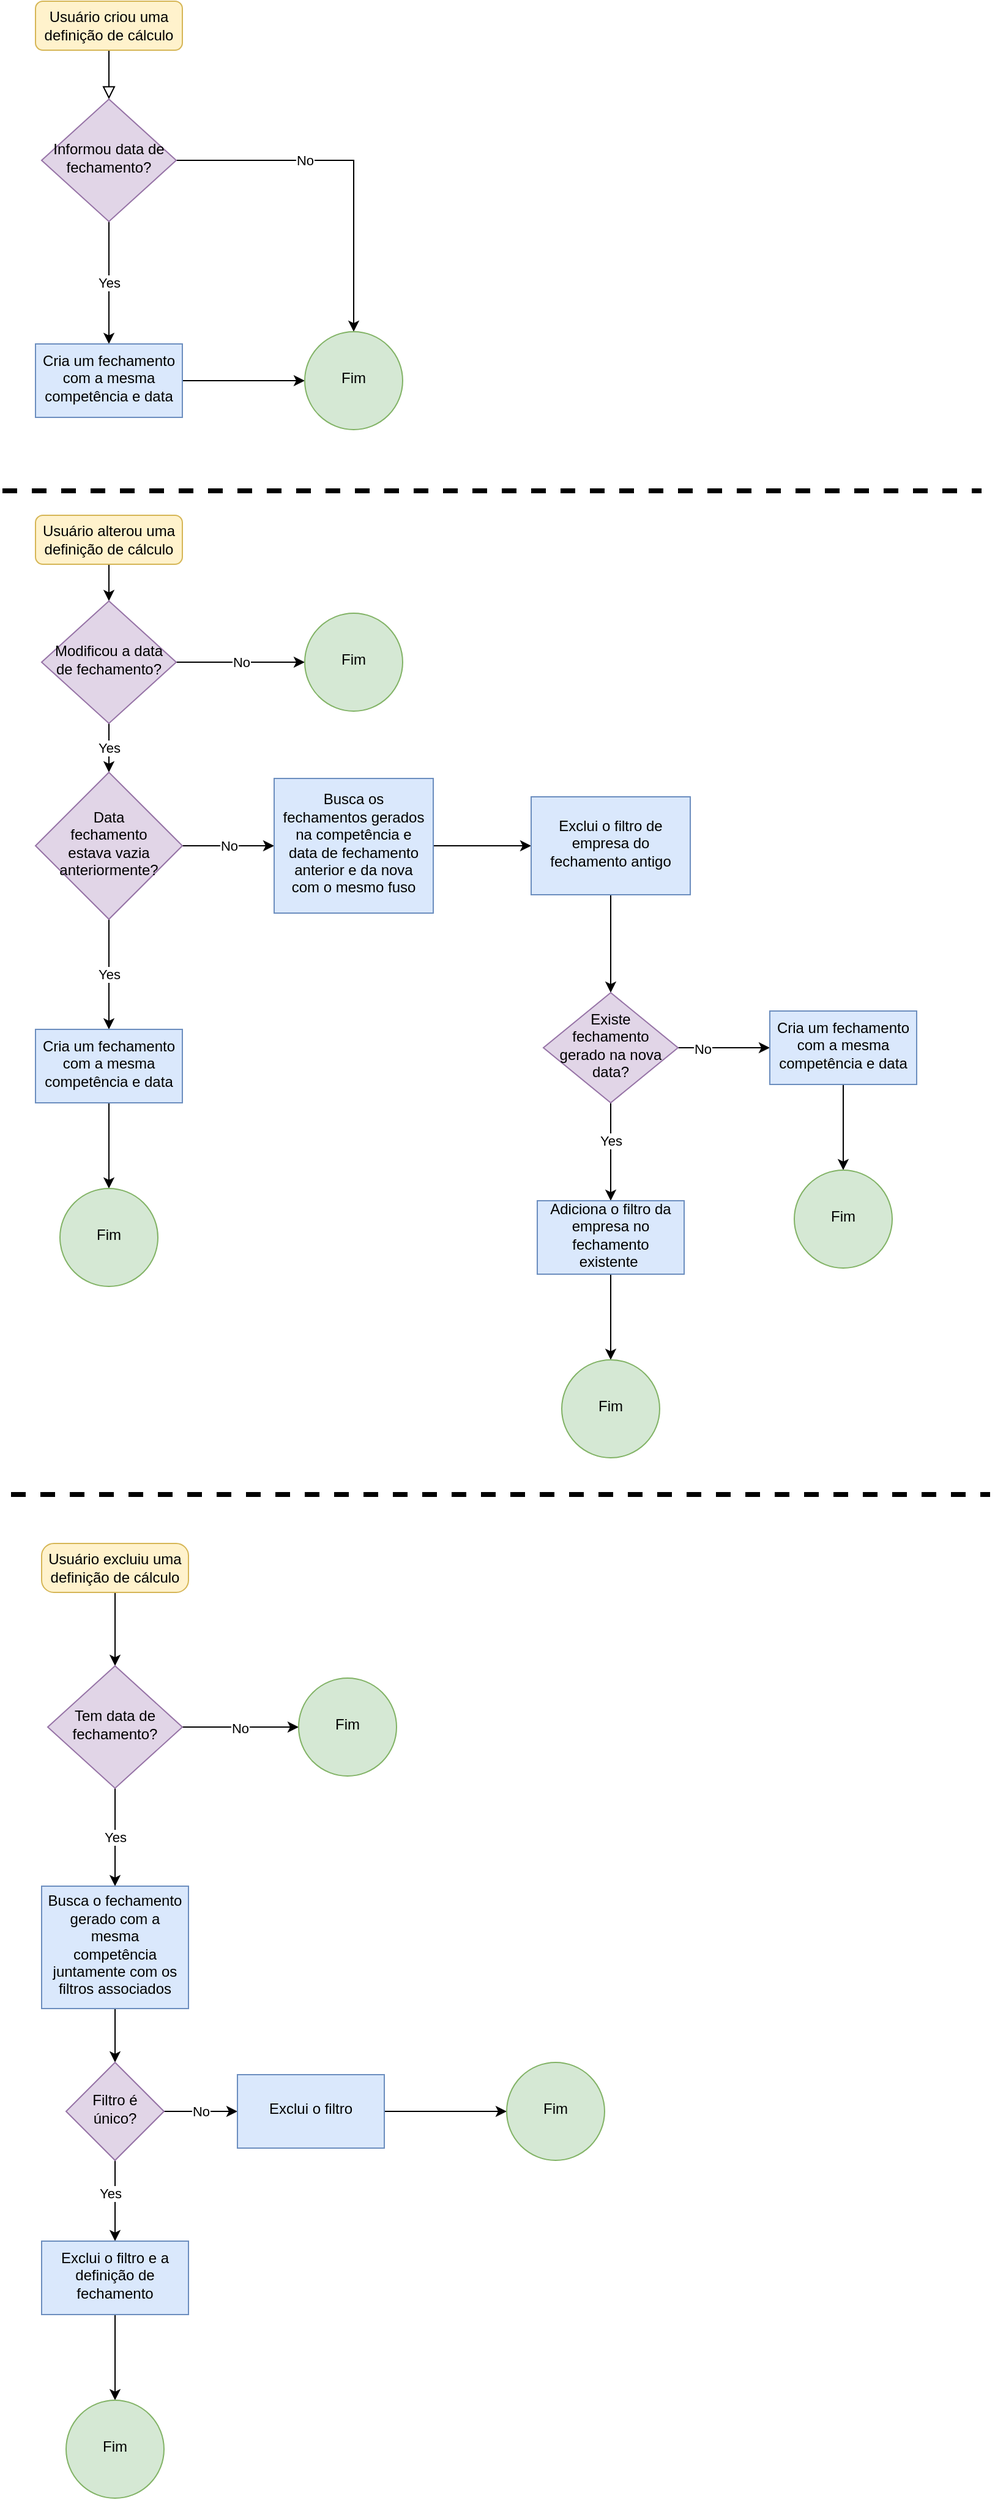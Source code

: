 <mxfile version="24.7.16">
  <diagram id="C5RBs43oDa-KdzZeNtuy" name="Page-1">
    <mxGraphModel dx="1728" dy="943" grid="1" gridSize="10" guides="1" tooltips="1" connect="1" arrows="1" fold="1" page="1" pageScale="1" pageWidth="827" pageHeight="1169" math="0" shadow="0">
      <root>
        <mxCell id="WIyWlLk6GJQsqaUBKTNV-0" />
        <mxCell id="WIyWlLk6GJQsqaUBKTNV-1" parent="WIyWlLk6GJQsqaUBKTNV-0" />
        <mxCell id="WIyWlLk6GJQsqaUBKTNV-2" value="" style="rounded=0;html=1;jettySize=auto;orthogonalLoop=1;fontSize=11;endArrow=block;endFill=0;endSize=8;strokeWidth=1;shadow=0;labelBackgroundColor=none;edgeStyle=orthogonalEdgeStyle;" parent="WIyWlLk6GJQsqaUBKTNV-1" source="WIyWlLk6GJQsqaUBKTNV-3" target="WIyWlLk6GJQsqaUBKTNV-6" edge="1">
          <mxGeometry relative="1" as="geometry" />
        </mxCell>
        <mxCell id="WIyWlLk6GJQsqaUBKTNV-3" value="Usuário criou uma definição de cálculo" style="rounded=1;whiteSpace=wrap;html=1;fontSize=12;glass=0;strokeWidth=1;shadow=0;fillColor=#fff2cc;strokeColor=#d6b656;" parent="WIyWlLk6GJQsqaUBKTNV-1" vertex="1">
          <mxGeometry x="40" y="20" width="120" height="40" as="geometry" />
        </mxCell>
        <mxCell id="56sOd9BN59ItgG_NC_10-18" value="Yes" style="edgeStyle=orthogonalEdgeStyle;rounded=0;orthogonalLoop=1;jettySize=auto;html=1;" edge="1" parent="WIyWlLk6GJQsqaUBKTNV-1" source="WIyWlLk6GJQsqaUBKTNV-6" target="56sOd9BN59ItgG_NC_10-17">
          <mxGeometry relative="1" as="geometry" />
        </mxCell>
        <mxCell id="56sOd9BN59ItgG_NC_10-22" value="" style="edgeStyle=orthogonalEdgeStyle;rounded=0;orthogonalLoop=1;jettySize=auto;html=1;" edge="1" parent="WIyWlLk6GJQsqaUBKTNV-1" source="WIyWlLk6GJQsqaUBKTNV-6" target="56sOd9BN59ItgG_NC_10-21">
          <mxGeometry relative="1" as="geometry" />
        </mxCell>
        <mxCell id="56sOd9BN59ItgG_NC_10-25" value="No" style="edgeLabel;html=1;align=center;verticalAlign=middle;resizable=0;points=[];" vertex="1" connectable="0" parent="56sOd9BN59ItgG_NC_10-22">
          <mxGeometry x="-0.263" relative="1" as="geometry">
            <mxPoint as="offset" />
          </mxGeometry>
        </mxCell>
        <mxCell id="WIyWlLk6GJQsqaUBKTNV-6" value="Informou data de fechamento?" style="rhombus;whiteSpace=wrap;html=1;shadow=0;fontFamily=Helvetica;fontSize=12;align=center;strokeWidth=1;spacing=6;spacingTop=-4;fillColor=#e1d5e7;strokeColor=#9673a6;" parent="WIyWlLk6GJQsqaUBKTNV-1" vertex="1">
          <mxGeometry x="45" y="100" width="110" height="100" as="geometry" />
        </mxCell>
        <mxCell id="56sOd9BN59ItgG_NC_10-7" style="edgeStyle=orthogonalEdgeStyle;rounded=0;orthogonalLoop=1;jettySize=auto;html=1;" edge="1" parent="WIyWlLk6GJQsqaUBKTNV-1" source="56sOd9BN59ItgG_NC_10-4" target="56sOd9BN59ItgG_NC_10-5">
          <mxGeometry relative="1" as="geometry" />
        </mxCell>
        <mxCell id="56sOd9BN59ItgG_NC_10-4" value="Usuário alterou uma definição de cálculo" style="rounded=1;whiteSpace=wrap;html=1;fontSize=12;glass=0;strokeWidth=1;shadow=0;fillColor=#fff2cc;strokeColor=#d6b656;" vertex="1" parent="WIyWlLk6GJQsqaUBKTNV-1">
          <mxGeometry x="40" y="440" width="120" height="40" as="geometry" />
        </mxCell>
        <mxCell id="56sOd9BN59ItgG_NC_10-9" value="No" style="edgeStyle=orthogonalEdgeStyle;rounded=0;orthogonalLoop=1;jettySize=auto;html=1;" edge="1" parent="WIyWlLk6GJQsqaUBKTNV-1" source="56sOd9BN59ItgG_NC_10-5" target="56sOd9BN59ItgG_NC_10-8">
          <mxGeometry relative="1" as="geometry" />
        </mxCell>
        <mxCell id="56sOd9BN59ItgG_NC_10-11" value="Yes" style="edgeStyle=orthogonalEdgeStyle;rounded=0;orthogonalLoop=1;jettySize=auto;html=1;" edge="1" parent="WIyWlLk6GJQsqaUBKTNV-1" source="56sOd9BN59ItgG_NC_10-5" target="56sOd9BN59ItgG_NC_10-10">
          <mxGeometry relative="1" as="geometry" />
        </mxCell>
        <mxCell id="56sOd9BN59ItgG_NC_10-5" value="Modificou a data de fechamento?" style="rhombus;whiteSpace=wrap;html=1;shadow=0;fontFamily=Helvetica;fontSize=12;align=center;strokeWidth=1;spacing=6;spacingTop=-4;fillColor=#e1d5e7;strokeColor=#9673a6;" vertex="1" parent="WIyWlLk6GJQsqaUBKTNV-1">
          <mxGeometry x="45" y="510" width="110" height="100" as="geometry" />
        </mxCell>
        <mxCell id="56sOd9BN59ItgG_NC_10-8" value="Fim" style="ellipse;whiteSpace=wrap;html=1;shadow=0;strokeWidth=1;spacing=6;spacingTop=-4;fillColor=#d5e8d4;strokeColor=#82b366;" vertex="1" parent="WIyWlLk6GJQsqaUBKTNV-1">
          <mxGeometry x="260" y="520" width="80" height="80" as="geometry" />
        </mxCell>
        <mxCell id="56sOd9BN59ItgG_NC_10-15" value="No" style="edgeStyle=orthogonalEdgeStyle;rounded=0;orthogonalLoop=1;jettySize=auto;html=1;" edge="1" parent="WIyWlLk6GJQsqaUBKTNV-1" source="56sOd9BN59ItgG_NC_10-10" target="56sOd9BN59ItgG_NC_10-14">
          <mxGeometry x="0.013" relative="1" as="geometry">
            <mxPoint as="offset" />
          </mxGeometry>
        </mxCell>
        <mxCell id="56sOd9BN59ItgG_NC_10-30" value="Yes" style="edgeStyle=orthogonalEdgeStyle;rounded=0;orthogonalLoop=1;jettySize=auto;html=1;" edge="1" parent="WIyWlLk6GJQsqaUBKTNV-1" source="56sOd9BN59ItgG_NC_10-10" target="56sOd9BN59ItgG_NC_10-29">
          <mxGeometry relative="1" as="geometry" />
        </mxCell>
        <mxCell id="56sOd9BN59ItgG_NC_10-10" value="Data&lt;div&gt;fechamento&lt;/div&gt;&lt;div&gt;estava vazia anteriormente?&lt;/div&gt;" style="rhombus;whiteSpace=wrap;html=1;shadow=0;fontFamily=Helvetica;fontSize=12;align=center;strokeWidth=1;spacing=6;spacingTop=-4;fillColor=#e1d5e7;strokeColor=#9673a6;" vertex="1" parent="WIyWlLk6GJQsqaUBKTNV-1">
          <mxGeometry x="40" y="650" width="120" height="120" as="geometry" />
        </mxCell>
        <mxCell id="56sOd9BN59ItgG_NC_10-35" value="" style="edgeStyle=orthogonalEdgeStyle;rounded=0;orthogonalLoop=1;jettySize=auto;html=1;" edge="1" parent="WIyWlLk6GJQsqaUBKTNV-1" source="56sOd9BN59ItgG_NC_10-14" target="56sOd9BN59ItgG_NC_10-34">
          <mxGeometry relative="1" as="geometry" />
        </mxCell>
        <mxCell id="56sOd9BN59ItgG_NC_10-14" value="Busca os fechamentos gerados&lt;div&gt;na competência e data de fechamento anterior e da nova&lt;/div&gt;&lt;div&gt;com o mesmo fuso&lt;/div&gt;" style="whiteSpace=wrap;html=1;shadow=0;strokeWidth=1;spacing=6;spacingTop=-4;fillColor=#dae8fc;strokeColor=#6c8ebf;" vertex="1" parent="WIyWlLk6GJQsqaUBKTNV-1">
          <mxGeometry x="235" y="655" width="130" height="110" as="geometry" />
        </mxCell>
        <mxCell id="56sOd9BN59ItgG_NC_10-24" style="edgeStyle=orthogonalEdgeStyle;rounded=0;orthogonalLoop=1;jettySize=auto;html=1;" edge="1" parent="WIyWlLk6GJQsqaUBKTNV-1" source="56sOd9BN59ItgG_NC_10-17" target="56sOd9BN59ItgG_NC_10-21">
          <mxGeometry relative="1" as="geometry" />
        </mxCell>
        <mxCell id="56sOd9BN59ItgG_NC_10-17" value="Cria um fechamento com a mesma competência e data" style="whiteSpace=wrap;html=1;shadow=0;strokeWidth=1;spacing=6;spacingTop=-4;fillColor=#dae8fc;strokeColor=#6c8ebf;" vertex="1" parent="WIyWlLk6GJQsqaUBKTNV-1">
          <mxGeometry x="40" y="300" width="120" height="60" as="geometry" />
        </mxCell>
        <mxCell id="56sOd9BN59ItgG_NC_10-21" value="Fim" style="ellipse;whiteSpace=wrap;html=1;shadow=0;strokeWidth=1;spacing=6;spacingTop=-4;fillColor=#d5e8d4;strokeColor=#82b366;" vertex="1" parent="WIyWlLk6GJQsqaUBKTNV-1">
          <mxGeometry x="260" y="290" width="80" height="80" as="geometry" />
        </mxCell>
        <mxCell id="56sOd9BN59ItgG_NC_10-33" value="" style="edgeStyle=orthogonalEdgeStyle;rounded=0;orthogonalLoop=1;jettySize=auto;html=1;" edge="1" parent="WIyWlLk6GJQsqaUBKTNV-1" source="56sOd9BN59ItgG_NC_10-29" target="56sOd9BN59ItgG_NC_10-32">
          <mxGeometry relative="1" as="geometry" />
        </mxCell>
        <mxCell id="56sOd9BN59ItgG_NC_10-29" value="Cria um fechamento com a mesma competência e data" style="whiteSpace=wrap;html=1;shadow=0;strokeWidth=1;spacing=6;spacingTop=-4;fillColor=#dae8fc;strokeColor=#6c8ebf;" vertex="1" parent="WIyWlLk6GJQsqaUBKTNV-1">
          <mxGeometry x="40" y="860" width="120" height="60" as="geometry" />
        </mxCell>
        <mxCell id="56sOd9BN59ItgG_NC_10-32" value="Fim" style="ellipse;whiteSpace=wrap;html=1;shadow=0;strokeWidth=1;spacing=6;spacingTop=-4;fillColor=#d5e8d4;strokeColor=#82b366;" vertex="1" parent="WIyWlLk6GJQsqaUBKTNV-1">
          <mxGeometry x="60" y="990" width="80" height="80" as="geometry" />
        </mxCell>
        <mxCell id="56sOd9BN59ItgG_NC_10-37" value="" style="edgeStyle=orthogonalEdgeStyle;rounded=0;orthogonalLoop=1;jettySize=auto;html=1;" edge="1" parent="WIyWlLk6GJQsqaUBKTNV-1" source="56sOd9BN59ItgG_NC_10-34" target="56sOd9BN59ItgG_NC_10-36">
          <mxGeometry relative="1" as="geometry" />
        </mxCell>
        <mxCell id="56sOd9BN59ItgG_NC_10-34" value="Exclui o filtro de empresa do fechamento antigo" style="whiteSpace=wrap;html=1;shadow=0;strokeWidth=1;spacing=6;spacingTop=-4;fillColor=#dae8fc;strokeColor=#6c8ebf;" vertex="1" parent="WIyWlLk6GJQsqaUBKTNV-1">
          <mxGeometry x="445" y="670" width="130" height="80" as="geometry" />
        </mxCell>
        <mxCell id="56sOd9BN59ItgG_NC_10-39" value="" style="edgeStyle=orthogonalEdgeStyle;rounded=0;orthogonalLoop=1;jettySize=auto;html=1;" edge="1" parent="WIyWlLk6GJQsqaUBKTNV-1" source="56sOd9BN59ItgG_NC_10-36" target="56sOd9BN59ItgG_NC_10-38">
          <mxGeometry relative="1" as="geometry" />
        </mxCell>
        <mxCell id="56sOd9BN59ItgG_NC_10-40" value="Yes" style="edgeLabel;html=1;align=center;verticalAlign=middle;resizable=0;points=[];" vertex="1" connectable="0" parent="56sOd9BN59ItgG_NC_10-39">
          <mxGeometry x="-0.225" relative="1" as="geometry">
            <mxPoint as="offset" />
          </mxGeometry>
        </mxCell>
        <mxCell id="56sOd9BN59ItgG_NC_10-46" value="" style="edgeStyle=orthogonalEdgeStyle;rounded=0;orthogonalLoop=1;jettySize=auto;html=1;" edge="1" parent="WIyWlLk6GJQsqaUBKTNV-1" source="56sOd9BN59ItgG_NC_10-36" target="56sOd9BN59ItgG_NC_10-45">
          <mxGeometry relative="1" as="geometry" />
        </mxCell>
        <mxCell id="56sOd9BN59ItgG_NC_10-47" value="No" style="edgeLabel;html=1;align=center;verticalAlign=middle;resizable=0;points=[];" vertex="1" connectable="0" parent="56sOd9BN59ItgG_NC_10-46">
          <mxGeometry x="-0.467" y="-1" relative="1" as="geometry">
            <mxPoint as="offset" />
          </mxGeometry>
        </mxCell>
        <mxCell id="56sOd9BN59ItgG_NC_10-36" value="Existe&lt;div&gt;fechamento gerado na nova data?&lt;/div&gt;" style="rhombus;whiteSpace=wrap;html=1;shadow=0;strokeWidth=1;spacing=6;spacingTop=-4;fillColor=#e1d5e7;strokeColor=#9673a6;" vertex="1" parent="WIyWlLk6GJQsqaUBKTNV-1">
          <mxGeometry x="455" y="830" width="110" height="90" as="geometry" />
        </mxCell>
        <mxCell id="56sOd9BN59ItgG_NC_10-44" value="" style="edgeStyle=orthogonalEdgeStyle;rounded=0;orthogonalLoop=1;jettySize=auto;html=1;" edge="1" parent="WIyWlLk6GJQsqaUBKTNV-1" source="56sOd9BN59ItgG_NC_10-38" target="56sOd9BN59ItgG_NC_10-43">
          <mxGeometry relative="1" as="geometry" />
        </mxCell>
        <mxCell id="56sOd9BN59ItgG_NC_10-38" value="Adiciona o filtro da empresa no fechamento existente&amp;nbsp;" style="whiteSpace=wrap;html=1;shadow=0;strokeWidth=1;spacing=6;spacingTop=-4;fillColor=#dae8fc;strokeColor=#6c8ebf;" vertex="1" parent="WIyWlLk6GJQsqaUBKTNV-1">
          <mxGeometry x="450" y="1000" width="120" height="60" as="geometry" />
        </mxCell>
        <mxCell id="56sOd9BN59ItgG_NC_10-43" value="Fim" style="ellipse;whiteSpace=wrap;html=1;shadow=0;strokeWidth=1;spacing=6;spacingTop=-4;fillColor=#d5e8d4;strokeColor=#82b366;" vertex="1" parent="WIyWlLk6GJQsqaUBKTNV-1">
          <mxGeometry x="470" y="1130" width="80" height="80" as="geometry" />
        </mxCell>
        <mxCell id="56sOd9BN59ItgG_NC_10-49" value="" style="edgeStyle=orthogonalEdgeStyle;rounded=0;orthogonalLoop=1;jettySize=auto;html=1;" edge="1" parent="WIyWlLk6GJQsqaUBKTNV-1" source="56sOd9BN59ItgG_NC_10-45" target="56sOd9BN59ItgG_NC_10-48">
          <mxGeometry relative="1" as="geometry" />
        </mxCell>
        <mxCell id="56sOd9BN59ItgG_NC_10-45" value="Cria um fechamento com a mesma competência e data" style="whiteSpace=wrap;html=1;shadow=0;strokeWidth=1;spacing=6;spacingTop=-4;fillColor=#dae8fc;strokeColor=#6c8ebf;" vertex="1" parent="WIyWlLk6GJQsqaUBKTNV-1">
          <mxGeometry x="640" y="845" width="120" height="60" as="geometry" />
        </mxCell>
        <mxCell id="56sOd9BN59ItgG_NC_10-48" value="Fim" style="ellipse;whiteSpace=wrap;html=1;shadow=0;strokeWidth=1;spacing=6;spacingTop=-4;fillColor=#d5e8d4;strokeColor=#82b366;" vertex="1" parent="WIyWlLk6GJQsqaUBKTNV-1">
          <mxGeometry x="660" y="975" width="80" height="80" as="geometry" />
        </mxCell>
        <mxCell id="56sOd9BN59ItgG_NC_10-60" style="edgeStyle=orthogonalEdgeStyle;rounded=0;orthogonalLoop=1;jettySize=auto;html=1;entryX=0.5;entryY=0;entryDx=0;entryDy=0;" edge="1" parent="WIyWlLk6GJQsqaUBKTNV-1" source="56sOd9BN59ItgG_NC_10-50" target="56sOd9BN59ItgG_NC_10-59">
          <mxGeometry relative="1" as="geometry" />
        </mxCell>
        <mxCell id="56sOd9BN59ItgG_NC_10-50" value="Usuário excluiu uma definição de cálculo" style="rounded=1;whiteSpace=wrap;html=1;fontSize=12;glass=0;strokeWidth=1;shadow=0;arcSize=25;fillColor=#fff2cc;strokeColor=#d6b656;" vertex="1" parent="WIyWlLk6GJQsqaUBKTNV-1">
          <mxGeometry x="45" y="1280" width="120" height="40" as="geometry" />
        </mxCell>
        <mxCell id="56sOd9BN59ItgG_NC_10-62" value="" style="edgeStyle=orthogonalEdgeStyle;rounded=0;orthogonalLoop=1;jettySize=auto;html=1;" edge="1" parent="WIyWlLk6GJQsqaUBKTNV-1" source="56sOd9BN59ItgG_NC_10-59" target="56sOd9BN59ItgG_NC_10-61">
          <mxGeometry relative="1" as="geometry" />
        </mxCell>
        <mxCell id="56sOd9BN59ItgG_NC_10-63" value="No" style="edgeLabel;html=1;align=center;verticalAlign=middle;resizable=0;points=[];" vertex="1" connectable="0" parent="56sOd9BN59ItgG_NC_10-62">
          <mxGeometry x="-0.011" y="-1" relative="1" as="geometry">
            <mxPoint as="offset" />
          </mxGeometry>
        </mxCell>
        <mxCell id="56sOd9BN59ItgG_NC_10-65" value="Yes" style="edgeStyle=orthogonalEdgeStyle;rounded=0;orthogonalLoop=1;jettySize=auto;html=1;" edge="1" parent="WIyWlLk6GJQsqaUBKTNV-1" source="56sOd9BN59ItgG_NC_10-59" target="56sOd9BN59ItgG_NC_10-64">
          <mxGeometry relative="1" as="geometry" />
        </mxCell>
        <mxCell id="56sOd9BN59ItgG_NC_10-59" value="Tem data de fechamento?" style="rhombus;whiteSpace=wrap;html=1;shadow=0;fontFamily=Helvetica;fontSize=12;align=center;strokeWidth=1;spacing=6;spacingTop=-4;fillColor=#e1d5e7;strokeColor=#9673a6;" vertex="1" parent="WIyWlLk6GJQsqaUBKTNV-1">
          <mxGeometry x="50" y="1380" width="110" height="100" as="geometry" />
        </mxCell>
        <mxCell id="56sOd9BN59ItgG_NC_10-61" value="Fim" style="ellipse;whiteSpace=wrap;html=1;shadow=0;strokeWidth=1;spacing=6;spacingTop=-4;fillColor=#d5e8d4;strokeColor=#82b366;" vertex="1" parent="WIyWlLk6GJQsqaUBKTNV-1">
          <mxGeometry x="255" y="1390" width="80" height="80" as="geometry" />
        </mxCell>
        <mxCell id="56sOd9BN59ItgG_NC_10-67" value="" style="edgeStyle=orthogonalEdgeStyle;rounded=0;orthogonalLoop=1;jettySize=auto;html=1;" edge="1" parent="WIyWlLk6GJQsqaUBKTNV-1" source="56sOd9BN59ItgG_NC_10-64" target="56sOd9BN59ItgG_NC_10-66">
          <mxGeometry relative="1" as="geometry" />
        </mxCell>
        <mxCell id="56sOd9BN59ItgG_NC_10-64" value="Busca o fechamento gerado com a mesma competência juntamente com os filtros associados" style="whiteSpace=wrap;html=1;shadow=0;strokeWidth=1;spacing=6;spacingTop=-4;fillColor=#dae8fc;strokeColor=#6c8ebf;" vertex="1" parent="WIyWlLk6GJQsqaUBKTNV-1">
          <mxGeometry x="45" y="1560" width="120" height="100" as="geometry" />
        </mxCell>
        <mxCell id="56sOd9BN59ItgG_NC_10-69" value="No" style="edgeStyle=orthogonalEdgeStyle;rounded=0;orthogonalLoop=1;jettySize=auto;html=1;" edge="1" parent="WIyWlLk6GJQsqaUBKTNV-1" source="56sOd9BN59ItgG_NC_10-66" target="56sOd9BN59ItgG_NC_10-68">
          <mxGeometry relative="1" as="geometry" />
        </mxCell>
        <mxCell id="56sOd9BN59ItgG_NC_10-73" value="" style="edgeStyle=orthogonalEdgeStyle;rounded=0;orthogonalLoop=1;jettySize=auto;html=1;" edge="1" parent="WIyWlLk6GJQsqaUBKTNV-1" source="56sOd9BN59ItgG_NC_10-66" target="56sOd9BN59ItgG_NC_10-72">
          <mxGeometry relative="1" as="geometry" />
        </mxCell>
        <mxCell id="56sOd9BN59ItgG_NC_10-76" value="Yes" style="edgeLabel;html=1;align=center;verticalAlign=middle;resizable=0;points=[];" vertex="1" connectable="0" parent="56sOd9BN59ItgG_NC_10-73">
          <mxGeometry x="-0.2" y="-4" relative="1" as="geometry">
            <mxPoint as="offset" />
          </mxGeometry>
        </mxCell>
        <mxCell id="56sOd9BN59ItgG_NC_10-66" value="Filtro é único?" style="rhombus;whiteSpace=wrap;html=1;shadow=0;strokeWidth=1;spacing=6;spacingTop=-4;fillColor=#e1d5e7;strokeColor=#9673a6;" vertex="1" parent="WIyWlLk6GJQsqaUBKTNV-1">
          <mxGeometry x="65" y="1704" width="80" height="80" as="geometry" />
        </mxCell>
        <mxCell id="56sOd9BN59ItgG_NC_10-71" value="" style="edgeStyle=orthogonalEdgeStyle;rounded=0;orthogonalLoop=1;jettySize=auto;html=1;" edge="1" parent="WIyWlLk6GJQsqaUBKTNV-1" source="56sOd9BN59ItgG_NC_10-68" target="56sOd9BN59ItgG_NC_10-70">
          <mxGeometry relative="1" as="geometry" />
        </mxCell>
        <mxCell id="56sOd9BN59ItgG_NC_10-68" value="Exclui o filtro" style="whiteSpace=wrap;html=1;shadow=0;strokeWidth=1;spacing=6;spacingTop=-4;fillColor=#dae8fc;strokeColor=#6c8ebf;" vertex="1" parent="WIyWlLk6GJQsqaUBKTNV-1">
          <mxGeometry x="205" y="1714" width="120" height="60" as="geometry" />
        </mxCell>
        <mxCell id="56sOd9BN59ItgG_NC_10-70" value="Fim" style="ellipse;whiteSpace=wrap;html=1;shadow=0;strokeWidth=1;spacing=6;spacingTop=-4;fillColor=#d5e8d4;strokeColor=#82b366;" vertex="1" parent="WIyWlLk6GJQsqaUBKTNV-1">
          <mxGeometry x="425" y="1704" width="80" height="80" as="geometry" />
        </mxCell>
        <mxCell id="56sOd9BN59ItgG_NC_10-75" value="" style="edgeStyle=orthogonalEdgeStyle;rounded=0;orthogonalLoop=1;jettySize=auto;html=1;" edge="1" parent="WIyWlLk6GJQsqaUBKTNV-1" source="56sOd9BN59ItgG_NC_10-72" target="56sOd9BN59ItgG_NC_10-74">
          <mxGeometry relative="1" as="geometry" />
        </mxCell>
        <mxCell id="56sOd9BN59ItgG_NC_10-72" value="Exclui o filtro e a definição de fechamento" style="whiteSpace=wrap;html=1;shadow=0;strokeWidth=1;spacing=6;spacingTop=-4;fillColor=#dae8fc;strokeColor=#6c8ebf;" vertex="1" parent="WIyWlLk6GJQsqaUBKTNV-1">
          <mxGeometry x="45" y="1850" width="120" height="60" as="geometry" />
        </mxCell>
        <mxCell id="56sOd9BN59ItgG_NC_10-74" value="Fim" style="ellipse;whiteSpace=wrap;html=1;shadow=0;strokeWidth=1;spacing=6;spacingTop=-4;fillColor=#d5e8d4;strokeColor=#82b366;" vertex="1" parent="WIyWlLk6GJQsqaUBKTNV-1">
          <mxGeometry x="65" y="1980" width="80" height="80" as="geometry" />
        </mxCell>
        <mxCell id="56sOd9BN59ItgG_NC_10-78" value="" style="endArrow=none;dashed=1;html=1;rounded=0;strokeWidth=4;" edge="1" parent="WIyWlLk6GJQsqaUBKTNV-1">
          <mxGeometry width="50" height="50" relative="1" as="geometry">
            <mxPoint x="20" y="1240" as="sourcePoint" />
            <mxPoint x="820" y="1240" as="targetPoint" />
            <Array as="points" />
          </mxGeometry>
        </mxCell>
        <mxCell id="56sOd9BN59ItgG_NC_10-79" value="" style="endArrow=none;dashed=1;html=1;rounded=0;strokeWidth=4;" edge="1" parent="WIyWlLk6GJQsqaUBKTNV-1">
          <mxGeometry width="50" height="50" relative="1" as="geometry">
            <mxPoint x="13" y="420" as="sourcePoint" />
            <mxPoint x="813" y="420" as="targetPoint" />
            <Array as="points" />
          </mxGeometry>
        </mxCell>
      </root>
    </mxGraphModel>
  </diagram>
</mxfile>
